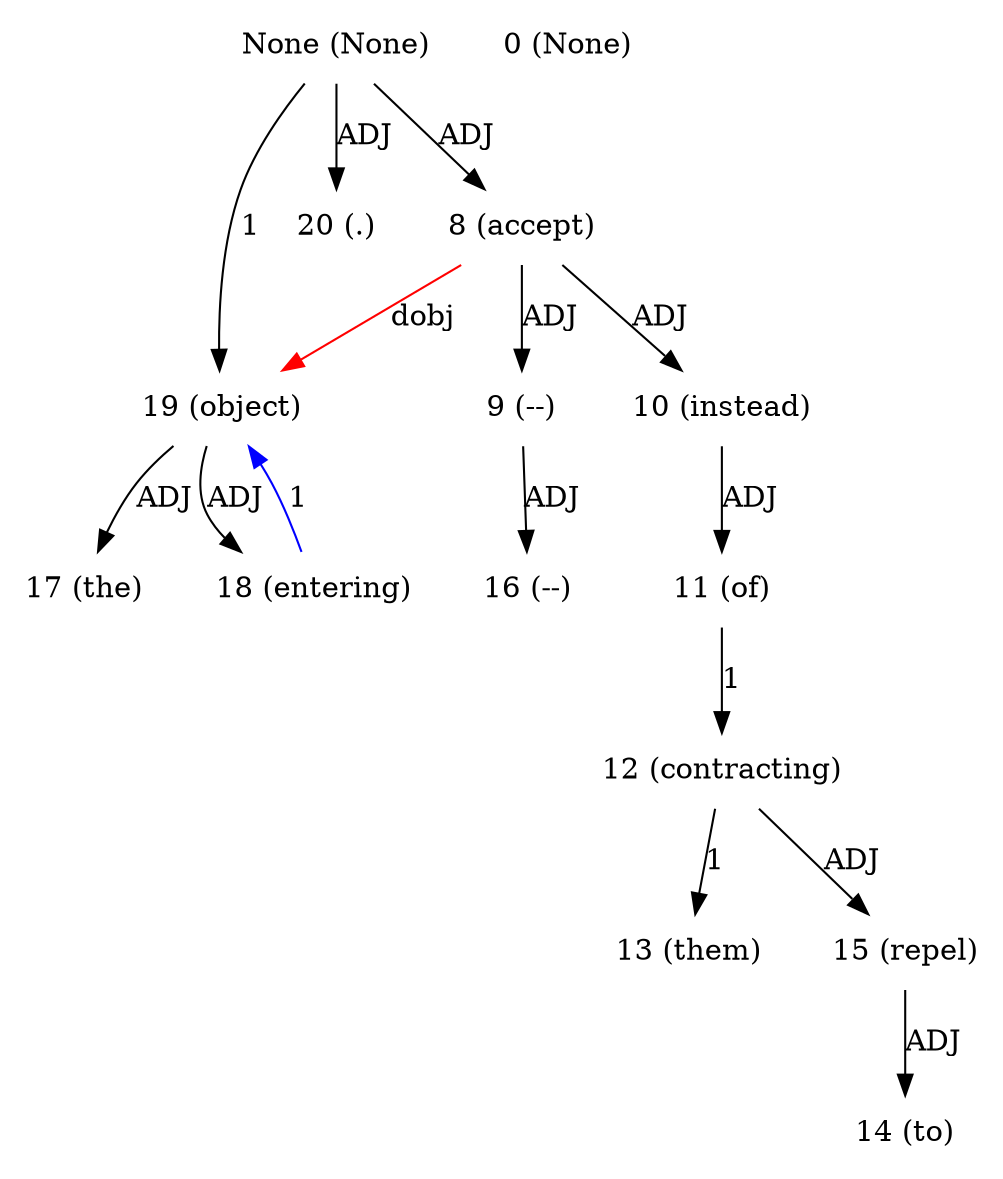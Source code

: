digraph G{
edge [dir=forward]
node [shape=plaintext]

None [label="None (None)"]
None -> 19 [label="1"]
None -> 20 [label="ADJ"]
None [label="None (None)"]
None -> 8 [label="ADJ"]
0 [label="0 (None)"]
8 [label="8 (accept)"]
8 -> 9 [label="ADJ"]
8 -> 10 [label="ADJ"]
9 [label="9 (--)"]
9 -> 16 [label="ADJ"]
10 [label="10 (instead)"]
10 -> 11 [label="ADJ"]
11 [label="11 (of)"]
11 -> 12 [label="1"]
12 [label="12 (contracting)"]
12 -> 13 [label="1"]
12 -> 15 [label="ADJ"]
13 [label="13 (them)"]
14 [label="14 (to)"]
15 [label="15 (repel)"]
15 -> 14 [label="ADJ"]
16 [label="16 (--)"]
17 [label="17 (the)"]
18 [label="18 (entering)"]
18 -> 19 [label="1", color="blue"]
19 [label="19 (object)"]
19 -> 17 [label="ADJ"]
19 -> 18 [label="ADJ"]
8 -> 19 [label="dobj", color="red"]
20 [label="20 (.)"]
}
